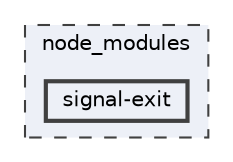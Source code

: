 digraph "node_modules/signal-exit"
{
 // LATEX_PDF_SIZE
  bgcolor="transparent";
  edge [fontname=Helvetica,fontsize=10,labelfontname=Helvetica,labelfontsize=10];
  node [fontname=Helvetica,fontsize=10,shape=box,height=0.2,width=0.4];
  compound=true
  subgraph clusterdir_acd06b18086a0dd2ae699b1e0b775be8 {
    graph [ bgcolor="#edf0f7", pencolor="grey25", label="node_modules", fontname=Helvetica,fontsize=10 style="filled,dashed", URL="dir_acd06b18086a0dd2ae699b1e0b775be8.html",tooltip=""]
  dir_5ec6878d9f7ba5b362c6fbb19c8a614c [label="signal-exit", fillcolor="#edf0f7", color="grey25", style="filled,bold", URL="dir_5ec6878d9f7ba5b362c6fbb19c8a614c.html",tooltip=""];
  }
}

